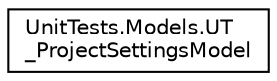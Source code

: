 digraph "Graphical Class Hierarchy"
{
 // LATEX_PDF_SIZE
  edge [fontname="Helvetica",fontsize="10",labelfontname="Helvetica",labelfontsize="10"];
  node [fontname="Helvetica",fontsize="10",shape=record];
  rankdir="LR";
  Node0 [label="UnitTests.Models.UT\l_ProjectSettingsModel",height=0.2,width=0.4,color="black", fillcolor="white", style="filled",URL="$class_unit_tests_1_1_models_1_1_u_t___project_settings_model.html",tooltip=" "];
}
